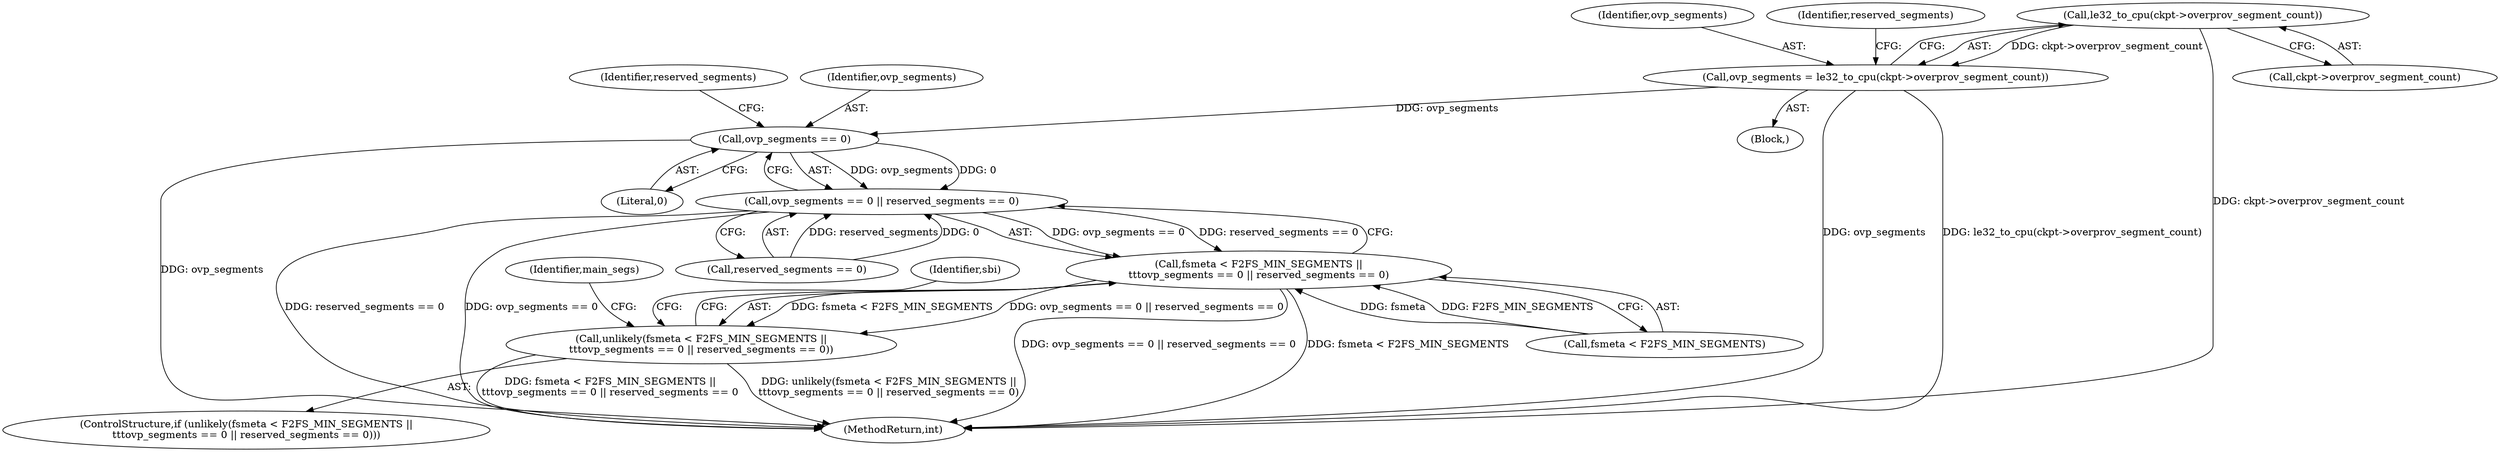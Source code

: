 digraph "0_linux_15d3042a937c13f5d9244241c7a9c8416ff6e82a@pointer" {
"1000165" [label="(Call,le32_to_cpu(ckpt->overprov_segment_count))"];
"1000163" [label="(Call,ovp_segments = le32_to_cpu(ckpt->overprov_segment_count))"];
"1000182" [label="(Call,ovp_segments == 0)"];
"1000181" [label="(Call,ovp_segments == 0 || reserved_segments == 0)"];
"1000177" [label="(Call,fsmeta < F2FS_MIN_SEGMENTS ||\n\t\t\tovp_segments == 0 || reserved_segments == 0)"];
"1000176" [label="(Call,unlikely(fsmeta < F2FS_MIN_SEGMENTS ||\n\t\t\tovp_segments == 0 || reserved_segments == 0))"];
"1000102" [label="(Block,)"];
"1000182" [label="(Call,ovp_segments == 0)"];
"1000191" [label="(Identifier,sbi)"];
"1000165" [label="(Call,le32_to_cpu(ckpt->overprov_segment_count))"];
"1000164" [label="(Identifier,ovp_segments)"];
"1000170" [label="(Identifier,reserved_segments)"];
"1000198" [label="(Identifier,main_segs)"];
"1000283" [label="(MethodReturn,int)"];
"1000184" [label="(Literal,0)"];
"1000185" [label="(Call,reserved_segments == 0)"];
"1000175" [label="(ControlStructure,if (unlikely(fsmeta < F2FS_MIN_SEGMENTS ||\n\t\t\tovp_segments == 0 || reserved_segments == 0)))"];
"1000176" [label="(Call,unlikely(fsmeta < F2FS_MIN_SEGMENTS ||\n\t\t\tovp_segments == 0 || reserved_segments == 0))"];
"1000181" [label="(Call,ovp_segments == 0 || reserved_segments == 0)"];
"1000186" [label="(Identifier,reserved_segments)"];
"1000178" [label="(Call,fsmeta < F2FS_MIN_SEGMENTS)"];
"1000177" [label="(Call,fsmeta < F2FS_MIN_SEGMENTS ||\n\t\t\tovp_segments == 0 || reserved_segments == 0)"];
"1000166" [label="(Call,ckpt->overprov_segment_count)"];
"1000183" [label="(Identifier,ovp_segments)"];
"1000163" [label="(Call,ovp_segments = le32_to_cpu(ckpt->overprov_segment_count))"];
"1000165" -> "1000163"  [label="AST: "];
"1000165" -> "1000166"  [label="CFG: "];
"1000166" -> "1000165"  [label="AST: "];
"1000163" -> "1000165"  [label="CFG: "];
"1000165" -> "1000283"  [label="DDG: ckpt->overprov_segment_count"];
"1000165" -> "1000163"  [label="DDG: ckpt->overprov_segment_count"];
"1000163" -> "1000102"  [label="AST: "];
"1000164" -> "1000163"  [label="AST: "];
"1000170" -> "1000163"  [label="CFG: "];
"1000163" -> "1000283"  [label="DDG: ovp_segments"];
"1000163" -> "1000283"  [label="DDG: le32_to_cpu(ckpt->overprov_segment_count)"];
"1000163" -> "1000182"  [label="DDG: ovp_segments"];
"1000182" -> "1000181"  [label="AST: "];
"1000182" -> "1000184"  [label="CFG: "];
"1000183" -> "1000182"  [label="AST: "];
"1000184" -> "1000182"  [label="AST: "];
"1000186" -> "1000182"  [label="CFG: "];
"1000181" -> "1000182"  [label="CFG: "];
"1000182" -> "1000283"  [label="DDG: ovp_segments"];
"1000182" -> "1000181"  [label="DDG: ovp_segments"];
"1000182" -> "1000181"  [label="DDG: 0"];
"1000181" -> "1000177"  [label="AST: "];
"1000181" -> "1000185"  [label="CFG: "];
"1000185" -> "1000181"  [label="AST: "];
"1000177" -> "1000181"  [label="CFG: "];
"1000181" -> "1000283"  [label="DDG: reserved_segments == 0"];
"1000181" -> "1000283"  [label="DDG: ovp_segments == 0"];
"1000181" -> "1000177"  [label="DDG: ovp_segments == 0"];
"1000181" -> "1000177"  [label="DDG: reserved_segments == 0"];
"1000185" -> "1000181"  [label="DDG: reserved_segments"];
"1000185" -> "1000181"  [label="DDG: 0"];
"1000177" -> "1000176"  [label="AST: "];
"1000177" -> "1000178"  [label="CFG: "];
"1000178" -> "1000177"  [label="AST: "];
"1000176" -> "1000177"  [label="CFG: "];
"1000177" -> "1000283"  [label="DDG: ovp_segments == 0 || reserved_segments == 0"];
"1000177" -> "1000283"  [label="DDG: fsmeta < F2FS_MIN_SEGMENTS"];
"1000177" -> "1000176"  [label="DDG: fsmeta < F2FS_MIN_SEGMENTS"];
"1000177" -> "1000176"  [label="DDG: ovp_segments == 0 || reserved_segments == 0"];
"1000178" -> "1000177"  [label="DDG: fsmeta"];
"1000178" -> "1000177"  [label="DDG: F2FS_MIN_SEGMENTS"];
"1000176" -> "1000175"  [label="AST: "];
"1000191" -> "1000176"  [label="CFG: "];
"1000198" -> "1000176"  [label="CFG: "];
"1000176" -> "1000283"  [label="DDG: unlikely(fsmeta < F2FS_MIN_SEGMENTS ||\n\t\t\tovp_segments == 0 || reserved_segments == 0)"];
"1000176" -> "1000283"  [label="DDG: fsmeta < F2FS_MIN_SEGMENTS ||\n\t\t\tovp_segments == 0 || reserved_segments == 0"];
}
